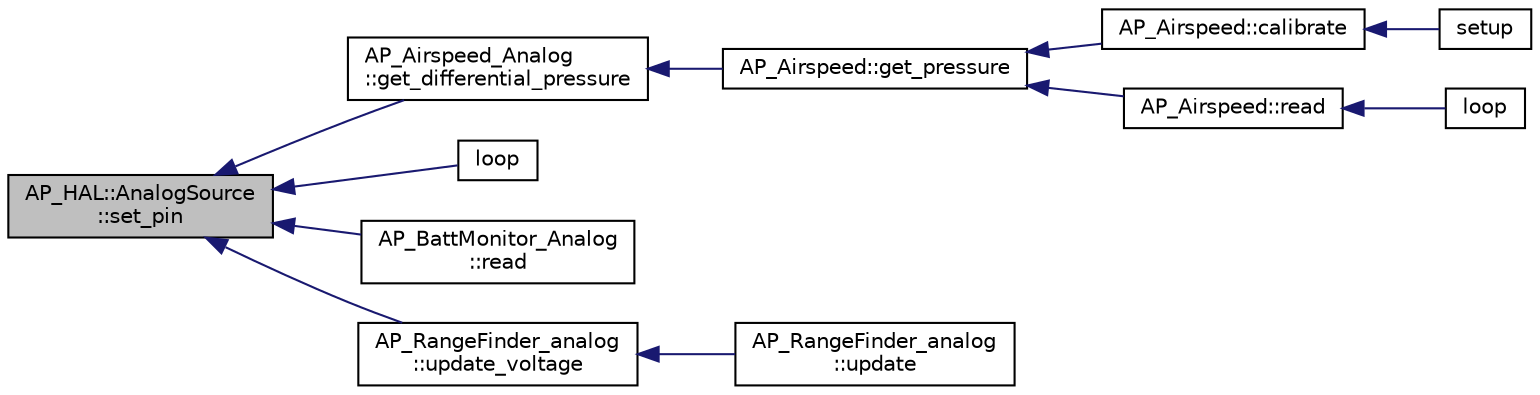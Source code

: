 digraph "AP_HAL::AnalogSource::set_pin"
{
 // INTERACTIVE_SVG=YES
  edge [fontname="Helvetica",fontsize="10",labelfontname="Helvetica",labelfontsize="10"];
  node [fontname="Helvetica",fontsize="10",shape=record];
  rankdir="LR";
  Node1 [label="AP_HAL::AnalogSource\l::set_pin",height=0.2,width=0.4,color="black", fillcolor="grey75", style="filled" fontcolor="black"];
  Node1 -> Node2 [dir="back",color="midnightblue",fontsize="10",style="solid",fontname="Helvetica"];
  Node2 [label="AP_Airspeed_Analog\l::get_differential_pressure",height=0.2,width=0.4,color="black", fillcolor="white", style="filled",URL="$classAP__Airspeed__Analog.html#a33da45ef81801b4971ed1afe3e2183fb"];
  Node2 -> Node3 [dir="back",color="midnightblue",fontsize="10",style="solid",fontname="Helvetica"];
  Node3 [label="AP_Airspeed::get_pressure",height=0.2,width=0.4,color="black", fillcolor="white", style="filled",URL="$classAP__Airspeed.html#a2d265701a127bd336882e930cb996e86"];
  Node3 -> Node4 [dir="back",color="midnightblue",fontsize="10",style="solid",fontname="Helvetica"];
  Node4 [label="AP_Airspeed::calibrate",height=0.2,width=0.4,color="black", fillcolor="white", style="filled",URL="$classAP__Airspeed.html#afb7c91590b3efc00ee2d72cc6bcc856f"];
  Node4 -> Node5 [dir="back",color="midnightblue",fontsize="10",style="solid",fontname="Helvetica"];
  Node5 [label="setup",height=0.2,width=0.4,color="black", fillcolor="white", style="filled",URL="$Airspeed_8pde.html#a4fc01d736fe50cf5b977f755b675f11d"];
  Node3 -> Node6 [dir="back",color="midnightblue",fontsize="10",style="solid",fontname="Helvetica"];
  Node6 [label="AP_Airspeed::read",height=0.2,width=0.4,color="black", fillcolor="white", style="filled",URL="$classAP__Airspeed.html#af713d23fce3c9a5e78e043d4e3b2d012"];
  Node6 -> Node7 [dir="back",color="midnightblue",fontsize="10",style="solid",fontname="Helvetica"];
  Node7 [label="loop",height=0.2,width=0.4,color="black", fillcolor="white", style="filled",URL="$Airspeed_8pde.html#a0b33edabd7f1c4e4a0bf32c67269be2f"];
  Node1 -> Node8 [dir="back",color="midnightblue",fontsize="10",style="solid",fontname="Helvetica"];
  Node8 [label="loop",height=0.2,width=0.4,color="black", fillcolor="white", style="filled",URL="$examples_2AnalogIn_2AnalogIn_8pde.html#a0b33edabd7f1c4e4a0bf32c67269be2f"];
  Node1 -> Node9 [dir="back",color="midnightblue",fontsize="10",style="solid",fontname="Helvetica"];
  Node9 [label="AP_BattMonitor_Analog\l::read",height=0.2,width=0.4,color="black", fillcolor="white", style="filled",URL="$classAP__BattMonitor__Analog.html#aea3c22d36fc78bf8d9b8a86a193f3eae",tooltip="Read the battery voltage and current. Should be called at 10hz. "];
  Node1 -> Node10 [dir="back",color="midnightblue",fontsize="10",style="solid",fontname="Helvetica"];
  Node10 [label="AP_RangeFinder_analog\l::update_voltage",height=0.2,width=0.4,color="black", fillcolor="white", style="filled",URL="$classAP__RangeFinder__analog.html#a79298166e180b5de2cf9f7c9dbcf56ea"];
  Node10 -> Node11 [dir="back",color="midnightblue",fontsize="10",style="solid",fontname="Helvetica"];
  Node11 [label="AP_RangeFinder_analog\l::update",height=0.2,width=0.4,color="black", fillcolor="white", style="filled",URL="$classAP__RangeFinder__analog.html#ad997f109f592a3c9f875655af6ad6de0"];
}
